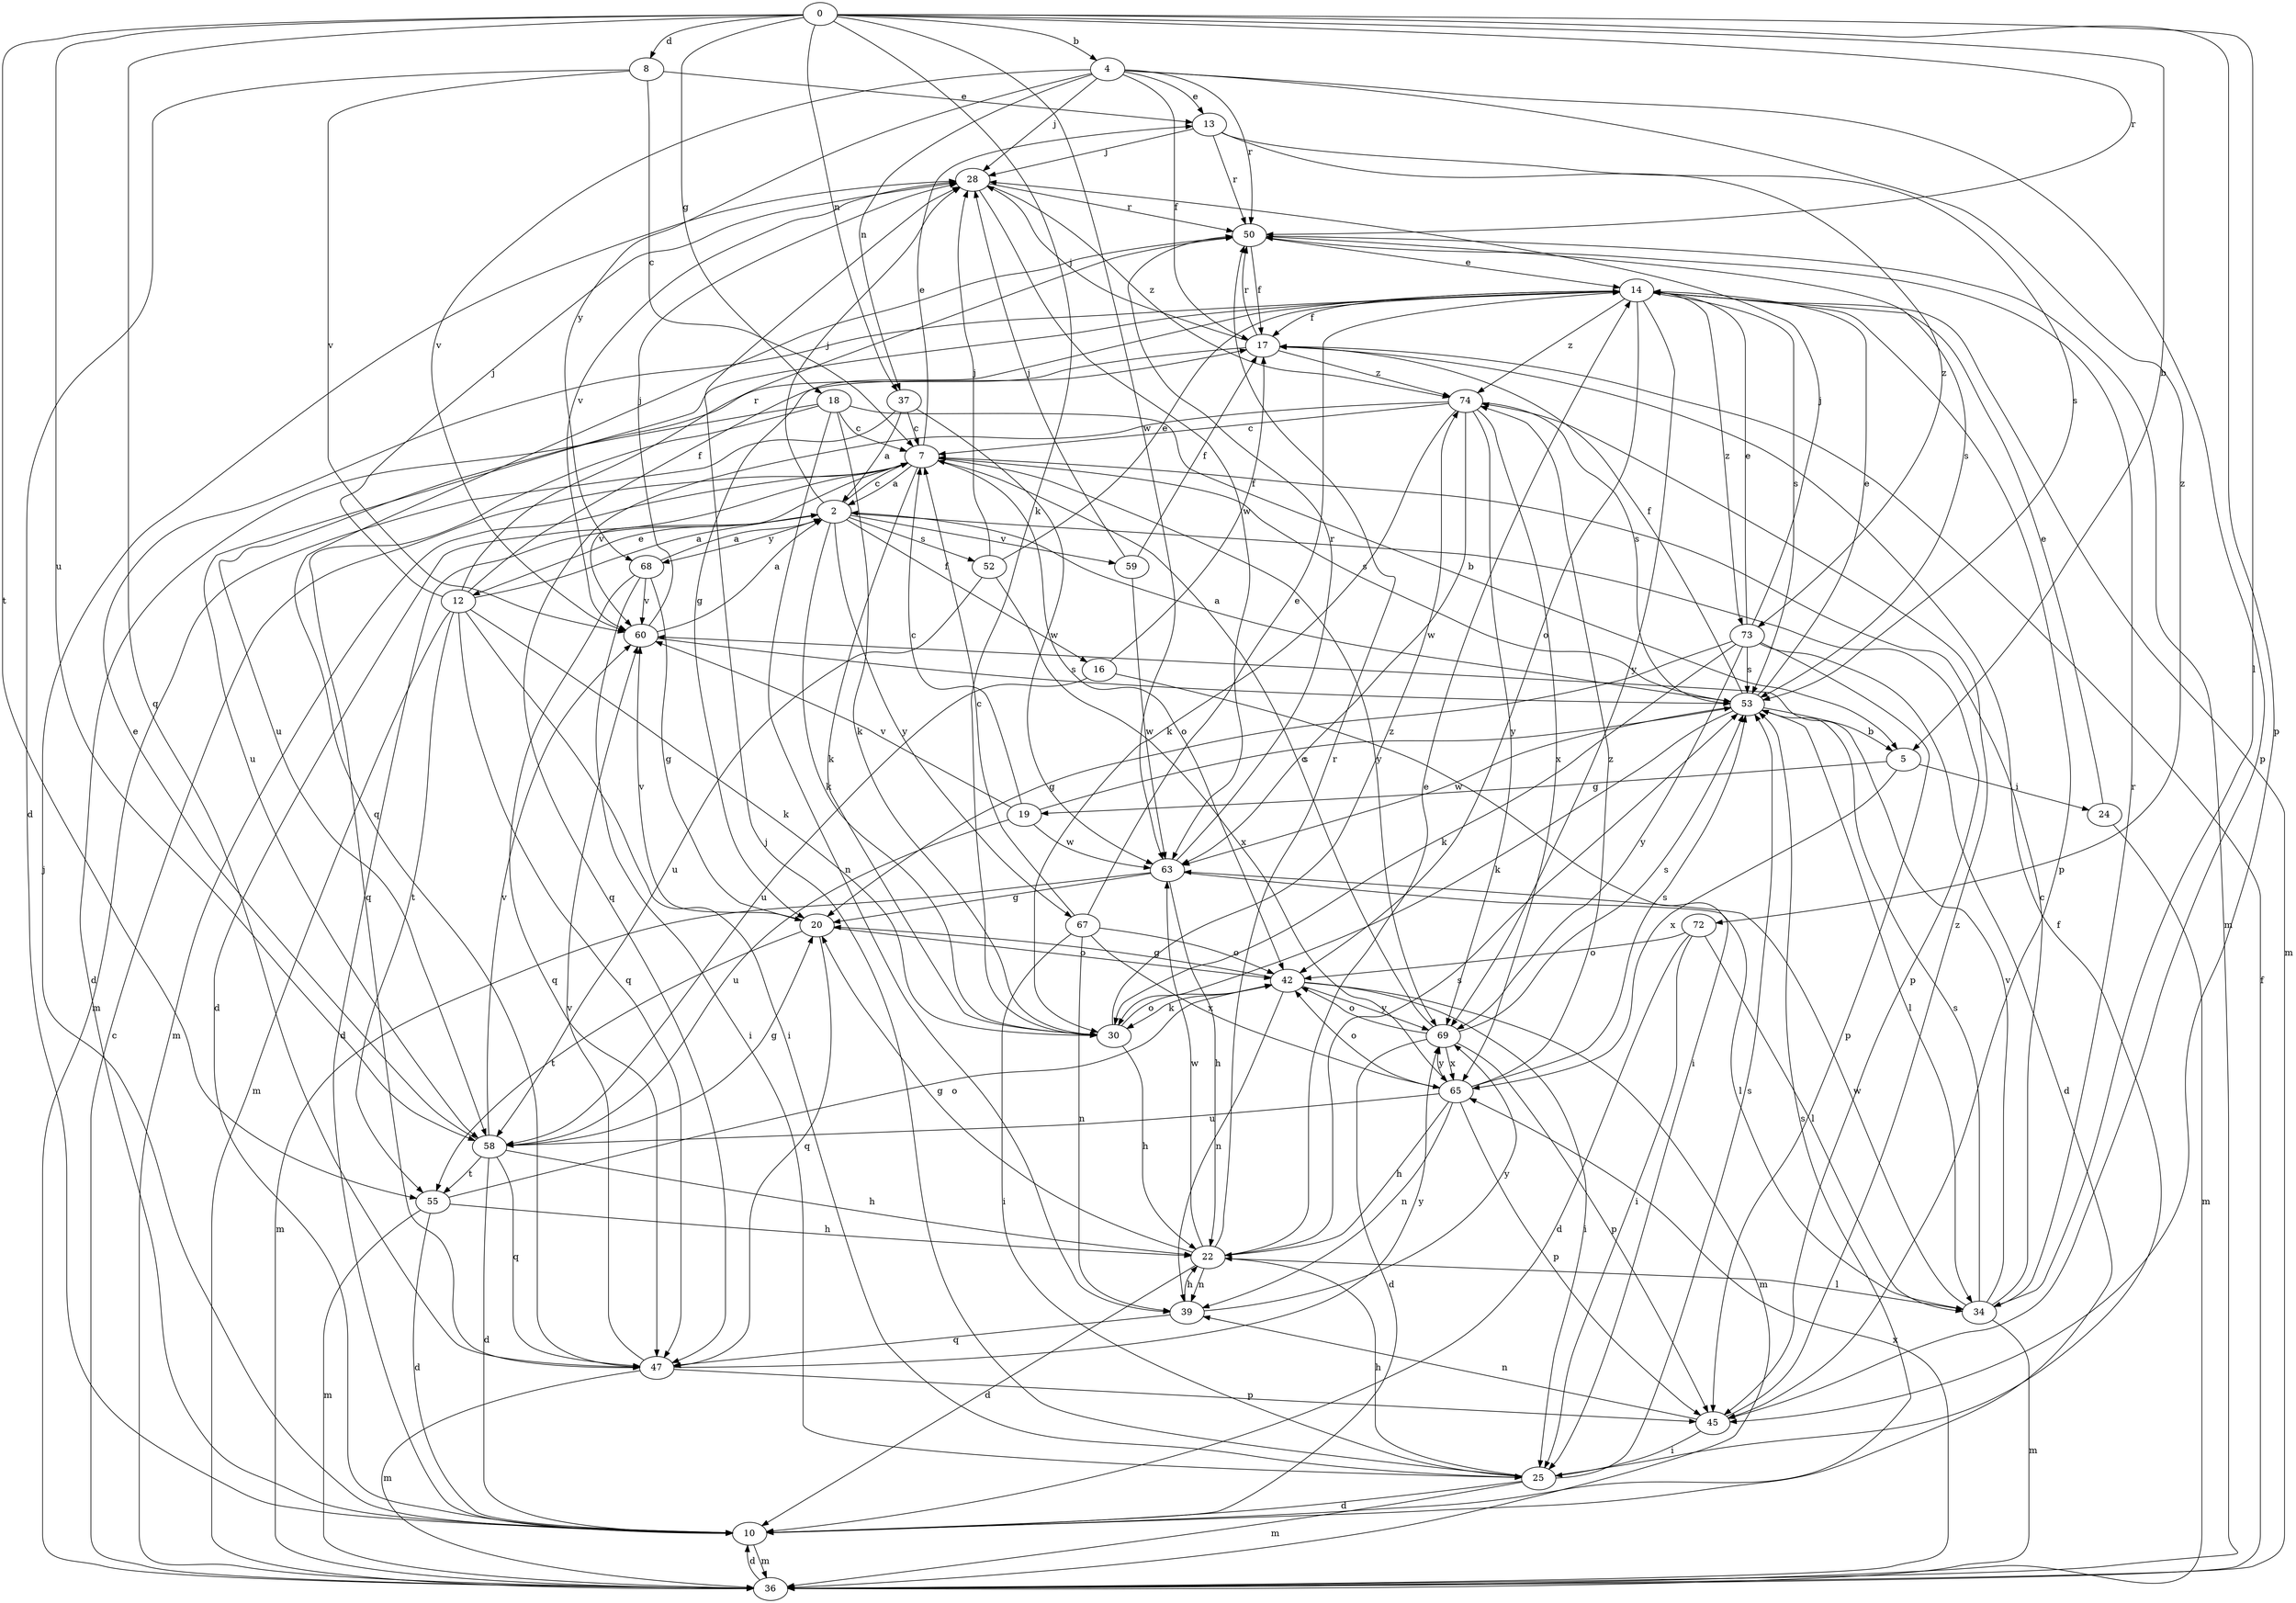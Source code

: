strict digraph  {
0;
2;
4;
5;
7;
8;
10;
12;
13;
14;
16;
17;
18;
19;
20;
22;
24;
25;
28;
30;
34;
36;
37;
39;
42;
45;
47;
50;
52;
53;
55;
58;
59;
60;
63;
65;
67;
68;
69;
72;
73;
74;
0 -> 4  [label=b];
0 -> 5  [label=b];
0 -> 8  [label=d];
0 -> 18  [label=g];
0 -> 30  [label=k];
0 -> 34  [label=l];
0 -> 37  [label=n];
0 -> 45  [label=p];
0 -> 47  [label=q];
0 -> 50  [label=r];
0 -> 55  [label=t];
0 -> 58  [label=u];
0 -> 63  [label=w];
2 -> 7  [label=c];
2 -> 10  [label=d];
2 -> 12  [label=e];
2 -> 16  [label=f];
2 -> 28  [label=j];
2 -> 30  [label=k];
2 -> 45  [label=p];
2 -> 52  [label=s];
2 -> 59  [label=v];
2 -> 67  [label=y];
2 -> 68  [label=y];
4 -> 13  [label=e];
4 -> 17  [label=f];
4 -> 28  [label=j];
4 -> 37  [label=n];
4 -> 45  [label=p];
4 -> 50  [label=r];
4 -> 60  [label=v];
4 -> 68  [label=y];
4 -> 72  [label=z];
5 -> 19  [label=g];
5 -> 24  [label=i];
5 -> 65  [label=x];
7 -> 2  [label=a];
7 -> 10  [label=d];
7 -> 13  [label=e];
7 -> 30  [label=k];
7 -> 36  [label=m];
7 -> 42  [label=o];
7 -> 53  [label=s];
7 -> 60  [label=v];
7 -> 69  [label=y];
8 -> 7  [label=c];
8 -> 10  [label=d];
8 -> 13  [label=e];
8 -> 60  [label=v];
10 -> 28  [label=j];
10 -> 36  [label=m];
10 -> 53  [label=s];
12 -> 2  [label=a];
12 -> 17  [label=f];
12 -> 25  [label=i];
12 -> 28  [label=j];
12 -> 30  [label=k];
12 -> 36  [label=m];
12 -> 47  [label=q];
12 -> 50  [label=r];
12 -> 55  [label=t];
13 -> 28  [label=j];
13 -> 50  [label=r];
13 -> 53  [label=s];
13 -> 73  [label=z];
14 -> 17  [label=f];
14 -> 20  [label=g];
14 -> 36  [label=m];
14 -> 42  [label=o];
14 -> 45  [label=p];
14 -> 53  [label=s];
14 -> 58  [label=u];
14 -> 69  [label=y];
14 -> 73  [label=z];
14 -> 74  [label=z];
16 -> 17  [label=f];
16 -> 25  [label=i];
16 -> 58  [label=u];
17 -> 28  [label=j];
17 -> 50  [label=r];
17 -> 58  [label=u];
17 -> 74  [label=z];
18 -> 5  [label=b];
18 -> 7  [label=c];
18 -> 10  [label=d];
18 -> 30  [label=k];
18 -> 39  [label=n];
18 -> 47  [label=q];
19 -> 7  [label=c];
19 -> 53  [label=s];
19 -> 58  [label=u];
19 -> 60  [label=v];
19 -> 63  [label=w];
20 -> 42  [label=o];
20 -> 47  [label=q];
20 -> 55  [label=t];
20 -> 60  [label=v];
22 -> 10  [label=d];
22 -> 14  [label=e];
22 -> 20  [label=g];
22 -> 34  [label=l];
22 -> 39  [label=n];
22 -> 50  [label=r];
22 -> 53  [label=s];
22 -> 63  [label=w];
24 -> 14  [label=e];
24 -> 36  [label=m];
25 -> 10  [label=d];
25 -> 17  [label=f];
25 -> 22  [label=h];
25 -> 28  [label=j];
25 -> 36  [label=m];
25 -> 53  [label=s];
28 -> 50  [label=r];
28 -> 60  [label=v];
28 -> 63  [label=w];
28 -> 74  [label=z];
30 -> 22  [label=h];
30 -> 42  [label=o];
30 -> 74  [label=z];
34 -> 7  [label=c];
34 -> 36  [label=m];
34 -> 50  [label=r];
34 -> 53  [label=s];
34 -> 60  [label=v];
34 -> 63  [label=w];
36 -> 7  [label=c];
36 -> 10  [label=d];
36 -> 17  [label=f];
36 -> 65  [label=x];
37 -> 2  [label=a];
37 -> 7  [label=c];
37 -> 36  [label=m];
37 -> 63  [label=w];
39 -> 22  [label=h];
39 -> 47  [label=q];
39 -> 69  [label=y];
42 -> 20  [label=g];
42 -> 25  [label=i];
42 -> 30  [label=k];
42 -> 36  [label=m];
42 -> 39  [label=n];
42 -> 69  [label=y];
45 -> 25  [label=i];
45 -> 39  [label=n];
45 -> 74  [label=z];
47 -> 36  [label=m];
47 -> 45  [label=p];
47 -> 60  [label=v];
47 -> 69  [label=y];
50 -> 14  [label=e];
50 -> 17  [label=f];
50 -> 36  [label=m];
50 -> 47  [label=q];
50 -> 53  [label=s];
52 -> 14  [label=e];
52 -> 28  [label=j];
52 -> 58  [label=u];
52 -> 65  [label=x];
53 -> 2  [label=a];
53 -> 5  [label=b];
53 -> 14  [label=e];
53 -> 17  [label=f];
53 -> 30  [label=k];
53 -> 34  [label=l];
53 -> 63  [label=w];
55 -> 10  [label=d];
55 -> 22  [label=h];
55 -> 36  [label=m];
55 -> 42  [label=o];
58 -> 10  [label=d];
58 -> 14  [label=e];
58 -> 20  [label=g];
58 -> 22  [label=h];
58 -> 47  [label=q];
58 -> 55  [label=t];
58 -> 60  [label=v];
59 -> 17  [label=f];
59 -> 28  [label=j];
59 -> 63  [label=w];
60 -> 2  [label=a];
60 -> 28  [label=j];
60 -> 53  [label=s];
63 -> 20  [label=g];
63 -> 22  [label=h];
63 -> 34  [label=l];
63 -> 36  [label=m];
63 -> 50  [label=r];
65 -> 22  [label=h];
65 -> 39  [label=n];
65 -> 42  [label=o];
65 -> 45  [label=p];
65 -> 53  [label=s];
65 -> 58  [label=u];
65 -> 69  [label=y];
65 -> 74  [label=z];
67 -> 7  [label=c];
67 -> 14  [label=e];
67 -> 25  [label=i];
67 -> 39  [label=n];
67 -> 42  [label=o];
67 -> 65  [label=x];
68 -> 2  [label=a];
68 -> 20  [label=g];
68 -> 25  [label=i];
68 -> 47  [label=q];
68 -> 60  [label=v];
69 -> 7  [label=c];
69 -> 10  [label=d];
69 -> 42  [label=o];
69 -> 45  [label=p];
69 -> 53  [label=s];
69 -> 65  [label=x];
72 -> 10  [label=d];
72 -> 25  [label=i];
72 -> 34  [label=l];
72 -> 42  [label=o];
73 -> 10  [label=d];
73 -> 14  [label=e];
73 -> 20  [label=g];
73 -> 28  [label=j];
73 -> 30  [label=k];
73 -> 45  [label=p];
73 -> 53  [label=s];
73 -> 69  [label=y];
74 -> 7  [label=c];
74 -> 30  [label=k];
74 -> 47  [label=q];
74 -> 53  [label=s];
74 -> 63  [label=w];
74 -> 65  [label=x];
74 -> 69  [label=y];
}
